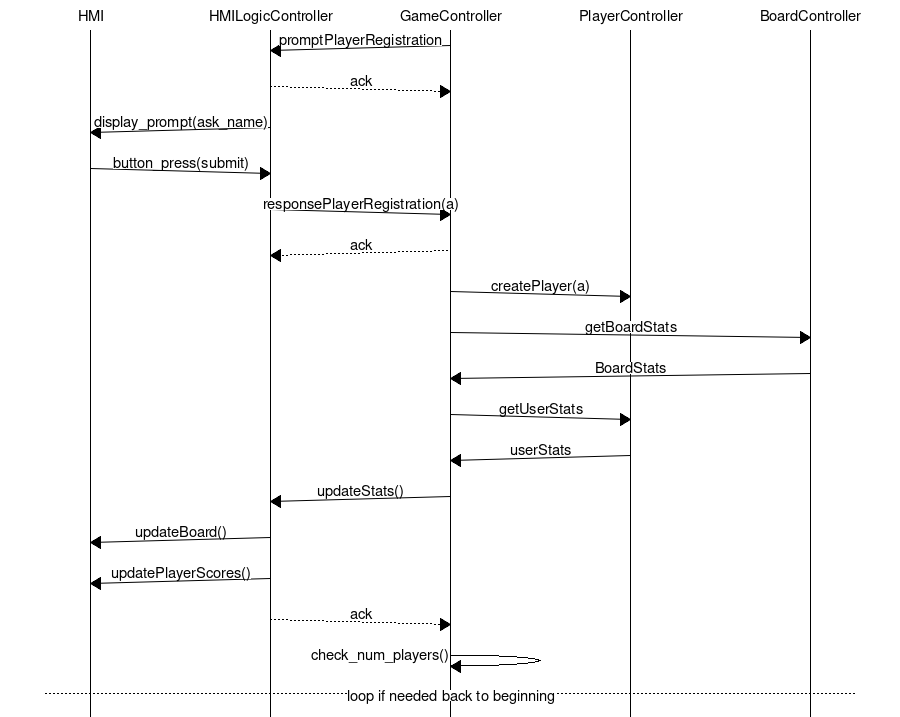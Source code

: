 msc {

 arcgradient="5", hscale="1.5";



  HMI 		[label="HMI"],
  HMILog     [label="HMILogicController"],
  Game 		[label="GameController"],
  Player    [label="PlayerController"],
  Board     [label="BoardController"];

    Game => HMILog [label="promptPlayerRegistration"];
    HMILog >> Game [label="ack"];
    HMILog => HMI [label="display_prompt(ask_name)"];
    HMI => HMILog [label="button_press(submit)"];
    HMILog => Game [label="responsePlayerRegistration(a)"];
    Game >> HMILog [label="ack"];
    Game => Player [label="createPlayer(a)"];
  Game => Board [label="getBoardStats"];
  Board => Game [label="BoardStats"];
  Game => Player [label="getUserStats"];
  Player => Game [label="userStats"];
  Game => HMILog [label="updateStats()"];
  HMILog => HMI [label="updateBoard()"];
  HMILog => HMI [label="updatePlayerScores()"];
  HMILog >> Game [label="ack"];
  Game => Game [label="check_num_players()"];
  ---   [label="loop if needed back to beginning"];
  }